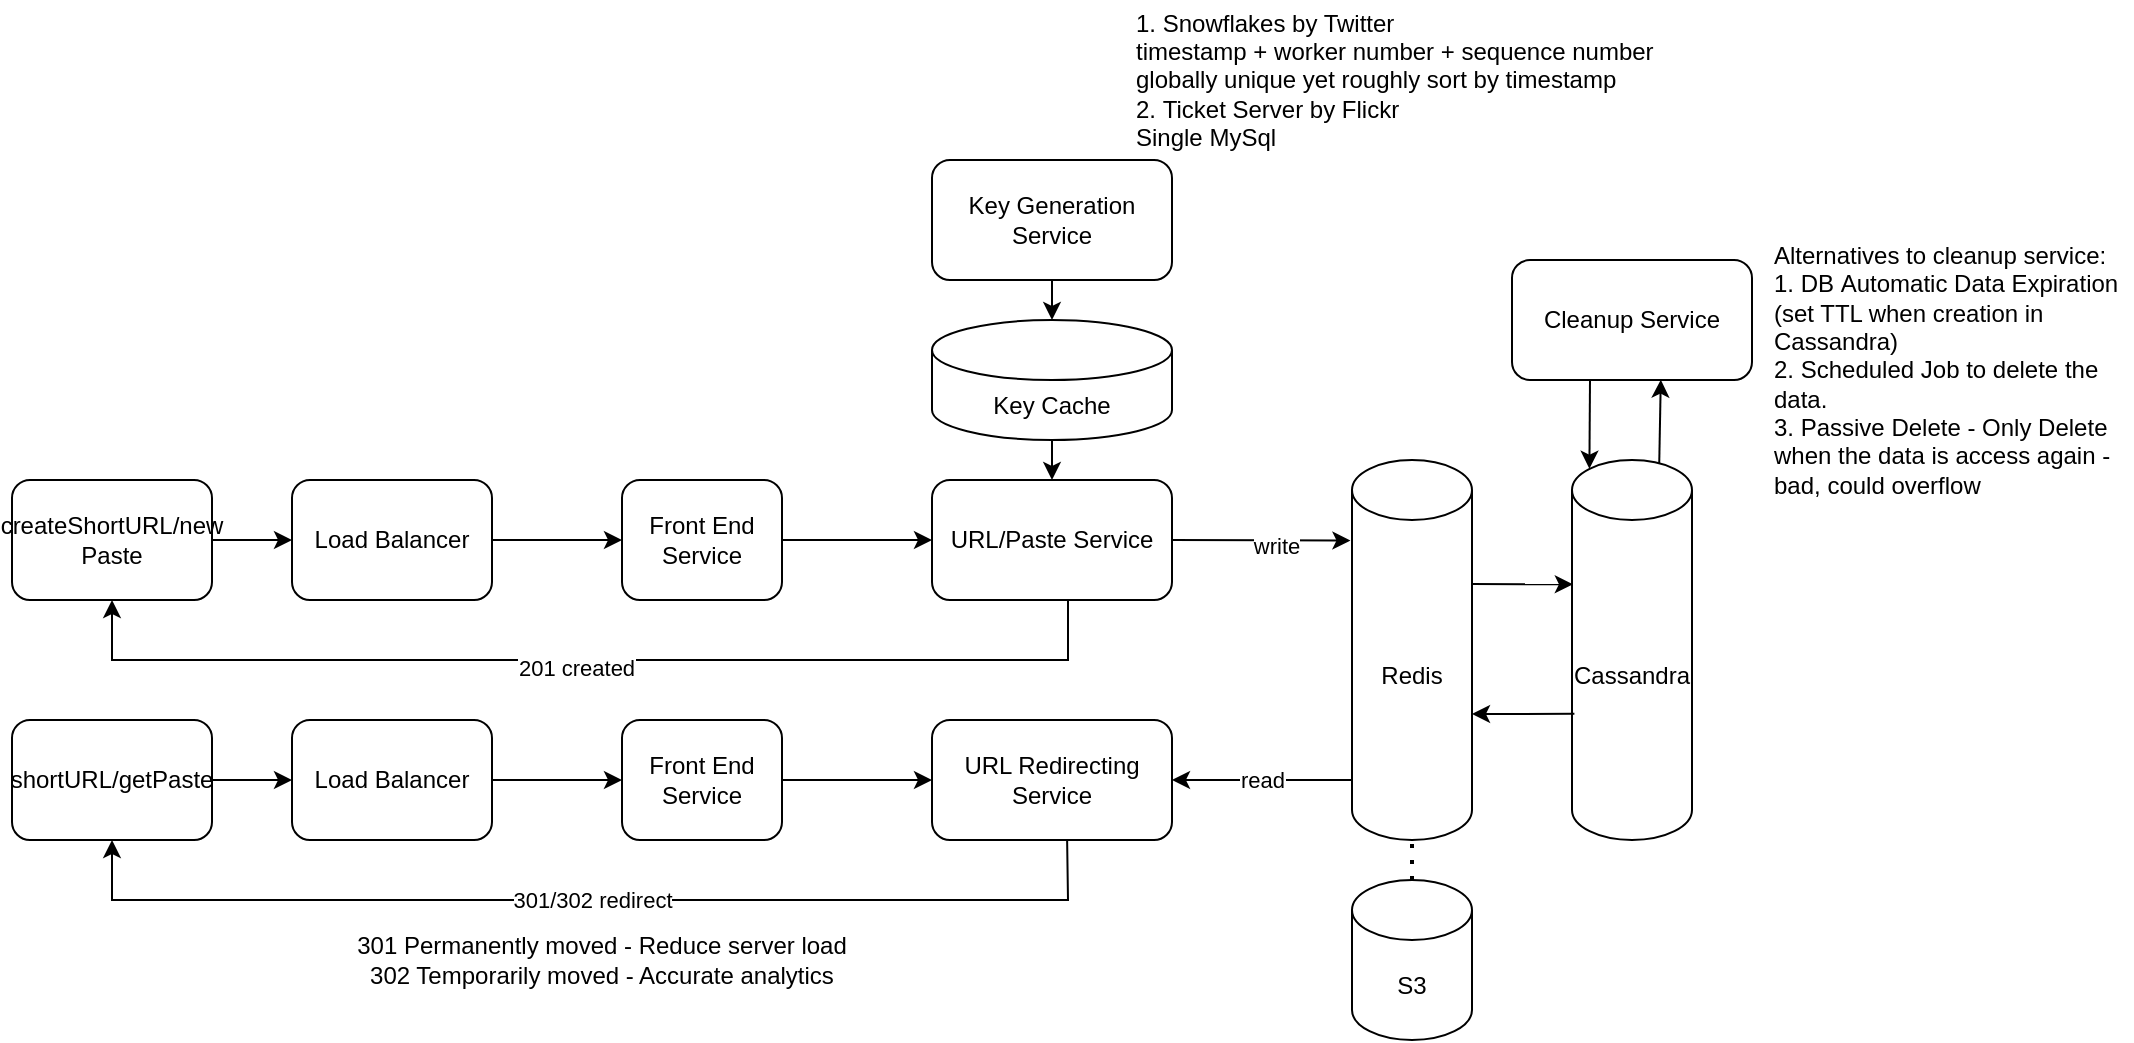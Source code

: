 <mxfile version="22.0.8" type="github">
  <diagram name="Page-1" id="gNQH_gU16ZZKBDsQbHNw">
    <mxGraphModel dx="1562" dy="830" grid="1" gridSize="10" guides="1" tooltips="1" connect="1" arrows="1" fold="1" page="1" pageScale="1" pageWidth="850" pageHeight="1100" math="0" shadow="0">
      <root>
        <mxCell id="0" />
        <mxCell id="1" parent="0" />
        <mxCell id="5ViKv1JCg8p07AZtkxQX-1" value="createShortURL/new Paste" style="rounded=1;whiteSpace=wrap;html=1;" parent="1" vertex="1">
          <mxGeometry x="40" y="350" width="100" height="60" as="geometry" />
        </mxCell>
        <mxCell id="5ViKv1JCg8p07AZtkxQX-4" value="Cassandra" style="shape=cylinder3;whiteSpace=wrap;html=1;boundedLbl=1;backgroundOutline=1;size=15;" parent="1" vertex="1">
          <mxGeometry x="820" y="340" width="60" height="190" as="geometry" />
        </mxCell>
        <mxCell id="5ViKv1JCg8p07AZtkxQX-5" value="URL/Paste Service" style="rounded=1;whiteSpace=wrap;html=1;" parent="1" vertex="1">
          <mxGeometry x="500" y="350" width="120" height="60" as="geometry" />
        </mxCell>
        <mxCell id="5ViKv1JCg8p07AZtkxQX-7" value="" style="endArrow=classic;html=1;rounded=0;exitX=1;exitY=0.5;exitDx=0;exitDy=0;entryX=-0.013;entryY=0.212;entryDx=0;entryDy=0;entryPerimeter=0;" parent="1" source="5ViKv1JCg8p07AZtkxQX-5" target="5ViKv1JCg8p07AZtkxQX-41" edge="1">
          <mxGeometry width="50" height="50" relative="1" as="geometry">
            <mxPoint x="640" y="430" as="sourcePoint" />
            <mxPoint x="690" y="380" as="targetPoint" />
          </mxGeometry>
        </mxCell>
        <mxCell id="5ViKv1JCg8p07AZtkxQX-8" value="write" style="edgeLabel;html=1;align=center;verticalAlign=middle;resizable=0;points=[];" parent="5ViKv1JCg8p07AZtkxQX-7" vertex="1" connectable="0">
          <mxGeometry x="0.161" y="-3" relative="1" as="geometry">
            <mxPoint as="offset" />
          </mxGeometry>
        </mxCell>
        <mxCell id="5ViKv1JCg8p07AZtkxQX-9" value="shortURL/getPaste" style="rounded=1;whiteSpace=wrap;html=1;" parent="1" vertex="1">
          <mxGeometry x="40" y="470" width="100" height="60" as="geometry" />
        </mxCell>
        <mxCell id="5ViKv1JCg8p07AZtkxQX-11" value="URL Redirecting Service" style="rounded=1;whiteSpace=wrap;html=1;" parent="1" vertex="1">
          <mxGeometry x="500" y="470" width="120" height="60" as="geometry" />
        </mxCell>
        <mxCell id="5ViKv1JCg8p07AZtkxQX-14" value="read" style="endArrow=classic;html=1;rounded=0;entryX=1;entryY=0.5;entryDx=0;entryDy=0;" parent="1" target="5ViKv1JCg8p07AZtkxQX-11" edge="1">
          <mxGeometry width="50" height="50" relative="1" as="geometry">
            <mxPoint x="710" y="500" as="sourcePoint" />
            <mxPoint x="740" y="520" as="targetPoint" />
          </mxGeometry>
        </mxCell>
        <mxCell id="5ViKv1JCg8p07AZtkxQX-18" value="Key Generation Service" style="rounded=1;whiteSpace=wrap;html=1;" parent="1" vertex="1">
          <mxGeometry x="500" y="190" width="120" height="60" as="geometry" />
        </mxCell>
        <mxCell id="5ViKv1JCg8p07AZtkxQX-21" value="Load Balancer" style="rounded=1;whiteSpace=wrap;html=1;" parent="1" vertex="1">
          <mxGeometry x="180" y="350" width="100" height="60" as="geometry" />
        </mxCell>
        <mxCell id="5ViKv1JCg8p07AZtkxQX-22" value="" style="endArrow=classic;html=1;rounded=0;exitX=1;exitY=0.5;exitDx=0;exitDy=0;entryX=0;entryY=0.5;entryDx=0;entryDy=0;" parent="1" source="5ViKv1JCg8p07AZtkxQX-21" target="5ViKv1JCg8p07AZtkxQX-28" edge="1">
          <mxGeometry width="50" height="50" relative="1" as="geometry">
            <mxPoint x="320" y="440" as="sourcePoint" />
            <mxPoint x="340" y="380" as="targetPoint" />
          </mxGeometry>
        </mxCell>
        <mxCell id="5ViKv1JCg8p07AZtkxQX-27" value="" style="endArrow=classic;html=1;rounded=0;exitX=1;exitY=0.5;exitDx=0;exitDy=0;entryX=0;entryY=0.5;entryDx=0;entryDy=0;" parent="1" source="5ViKv1JCg8p07AZtkxQX-1" target="5ViKv1JCg8p07AZtkxQX-21" edge="1">
          <mxGeometry width="50" height="50" relative="1" as="geometry">
            <mxPoint x="190" y="280" as="sourcePoint" />
            <mxPoint x="240" y="230" as="targetPoint" />
          </mxGeometry>
        </mxCell>
        <mxCell id="5ViKv1JCg8p07AZtkxQX-28" value="Front End Service" style="rounded=1;whiteSpace=wrap;html=1;" parent="1" vertex="1">
          <mxGeometry x="345" y="350" width="80" height="60" as="geometry" />
        </mxCell>
        <mxCell id="5ViKv1JCg8p07AZtkxQX-29" value="Load Balancer" style="rounded=1;whiteSpace=wrap;html=1;" parent="1" vertex="1">
          <mxGeometry x="180" y="470" width="100" height="60" as="geometry" />
        </mxCell>
        <mxCell id="5ViKv1JCg8p07AZtkxQX-30" value="" style="endArrow=classic;html=1;rounded=0;exitX=1;exitY=0.5;exitDx=0;exitDy=0;entryX=0;entryY=0.5;entryDx=0;entryDy=0;" parent="1" source="5ViKv1JCg8p07AZtkxQX-29" target="5ViKv1JCg8p07AZtkxQX-32" edge="1">
          <mxGeometry width="50" height="50" relative="1" as="geometry">
            <mxPoint x="320" y="560" as="sourcePoint" />
            <mxPoint x="340" y="500" as="targetPoint" />
          </mxGeometry>
        </mxCell>
        <mxCell id="5ViKv1JCg8p07AZtkxQX-31" value="" style="endArrow=classic;html=1;rounded=0;exitX=1;exitY=0.5;exitDx=0;exitDy=0;entryX=0;entryY=0.5;entryDx=0;entryDy=0;" parent="1" target="5ViKv1JCg8p07AZtkxQX-29" edge="1">
          <mxGeometry width="50" height="50" relative="1" as="geometry">
            <mxPoint x="140" y="500" as="sourcePoint" />
            <mxPoint x="240" y="350" as="targetPoint" />
          </mxGeometry>
        </mxCell>
        <mxCell id="5ViKv1JCg8p07AZtkxQX-32" value="Front End Service" style="rounded=1;whiteSpace=wrap;html=1;" parent="1" vertex="1">
          <mxGeometry x="345" y="470" width="80" height="60" as="geometry" />
        </mxCell>
        <mxCell id="5ViKv1JCg8p07AZtkxQX-33" value="" style="endArrow=classic;html=1;rounded=0;exitX=1;exitY=0.5;exitDx=0;exitDy=0;entryX=0;entryY=0.5;entryDx=0;entryDy=0;" parent="1" source="5ViKv1JCg8p07AZtkxQX-28" target="5ViKv1JCg8p07AZtkxQX-5" edge="1">
          <mxGeometry width="50" height="50" relative="1" as="geometry">
            <mxPoint x="440" y="480" as="sourcePoint" />
            <mxPoint x="490" y="430" as="targetPoint" />
          </mxGeometry>
        </mxCell>
        <mxCell id="5ViKv1JCg8p07AZtkxQX-34" value="" style="endArrow=classic;html=1;rounded=0;exitX=1;exitY=0.5;exitDx=0;exitDy=0;entryX=0;entryY=0.5;entryDx=0;entryDy=0;" parent="1" source="5ViKv1JCg8p07AZtkxQX-32" target="5ViKv1JCg8p07AZtkxQX-11" edge="1">
          <mxGeometry width="50" height="50" relative="1" as="geometry">
            <mxPoint x="510" y="630" as="sourcePoint" />
            <mxPoint x="560" y="580" as="targetPoint" />
          </mxGeometry>
        </mxCell>
        <mxCell id="5ViKv1JCg8p07AZtkxQX-35" value="" style="endArrow=classic;html=1;rounded=0;exitX=0.563;exitY=0.997;exitDx=0;exitDy=0;exitPerimeter=0;entryX=0.5;entryY=1;entryDx=0;entryDy=0;" parent="1" source="5ViKv1JCg8p07AZtkxQX-11" target="5ViKv1JCg8p07AZtkxQX-9" edge="1">
          <mxGeometry width="50" height="50" relative="1" as="geometry">
            <mxPoint x="550" y="680" as="sourcePoint" />
            <mxPoint x="80" y="560" as="targetPoint" />
            <Array as="points">
              <mxPoint x="568" y="560" />
              <mxPoint x="90" y="560" />
            </Array>
          </mxGeometry>
        </mxCell>
        <mxCell id="5ViKv1JCg8p07AZtkxQX-38" value="301/302 redirect" style="edgeLabel;html=1;align=center;verticalAlign=middle;resizable=0;points=[];" parent="5ViKv1JCg8p07AZtkxQX-35" vertex="1" connectable="0">
          <mxGeometry x="-0.062" relative="1" as="geometry">
            <mxPoint x="-16" as="offset" />
          </mxGeometry>
        </mxCell>
        <mxCell id="5ViKv1JCg8p07AZtkxQX-36" value="" style="endArrow=classic;html=1;rounded=0;exitX=0.563;exitY=0.997;exitDx=0;exitDy=0;exitPerimeter=0;entryX=0.5;entryY=1;entryDx=0;entryDy=0;" parent="1" edge="1">
          <mxGeometry width="50" height="50" relative="1" as="geometry">
            <mxPoint x="568" y="410" as="sourcePoint" />
            <mxPoint x="90" y="410" as="targetPoint" />
            <Array as="points">
              <mxPoint x="568" y="440" />
              <mxPoint x="90" y="440" />
            </Array>
          </mxGeometry>
        </mxCell>
        <mxCell id="5ViKv1JCg8p07AZtkxQX-37" value="201 created" style="edgeLabel;html=1;align=center;verticalAlign=middle;resizable=0;points=[];" parent="5ViKv1JCg8p07AZtkxQX-36" vertex="1" connectable="0">
          <mxGeometry x="0.027" y="4" relative="1" as="geometry">
            <mxPoint as="offset" />
          </mxGeometry>
        </mxCell>
        <mxCell id="5ViKv1JCg8p07AZtkxQX-41" value="Redis" style="shape=cylinder3;whiteSpace=wrap;html=1;boundedLbl=1;backgroundOutline=1;size=15;" parent="1" vertex="1">
          <mxGeometry x="710" y="340" width="60" height="190" as="geometry" />
        </mxCell>
        <mxCell id="5ViKv1JCg8p07AZtkxQX-42" value="" style="endArrow=classic;html=1;rounded=0;entryX=0.007;entryY=0.327;entryDx=0;entryDy=0;entryPerimeter=0;" parent="1" target="5ViKv1JCg8p07AZtkxQX-4" edge="1">
          <mxGeometry width="50" height="50" relative="1" as="geometry">
            <mxPoint x="770" y="402" as="sourcePoint" />
            <mxPoint x="850" y="370" as="targetPoint" />
          </mxGeometry>
        </mxCell>
        <mxCell id="5ViKv1JCg8p07AZtkxQX-43" value="" style="endArrow=classic;html=1;rounded=0;exitX=0.02;exitY=0.668;exitDx=0;exitDy=0;exitPerimeter=0;" parent="1" source="5ViKv1JCg8p07AZtkxQX-4" edge="1">
          <mxGeometry width="50" height="50" relative="1" as="geometry">
            <mxPoint x="770" y="620" as="sourcePoint" />
            <mxPoint x="770" y="467" as="targetPoint" />
          </mxGeometry>
        </mxCell>
        <mxCell id="5ViKv1JCg8p07AZtkxQX-45" value="Key Cache" style="shape=cylinder3;whiteSpace=wrap;html=1;boundedLbl=1;backgroundOutline=1;size=15;" parent="1" vertex="1">
          <mxGeometry x="500" y="270" width="120" height="60" as="geometry" />
        </mxCell>
        <mxCell id="5ViKv1JCg8p07AZtkxQX-46" value="" style="endArrow=classic;html=1;rounded=0;exitX=0.5;exitY=1;exitDx=0;exitDy=0;entryX=0.5;entryY=0;entryDx=0;entryDy=0;entryPerimeter=0;" parent="1" source="5ViKv1JCg8p07AZtkxQX-18" target="5ViKv1JCg8p07AZtkxQX-45" edge="1">
          <mxGeometry width="50" height="50" relative="1" as="geometry">
            <mxPoint x="680" y="340" as="sourcePoint" />
            <mxPoint x="730" y="290" as="targetPoint" />
          </mxGeometry>
        </mxCell>
        <mxCell id="5ViKv1JCg8p07AZtkxQX-47" value="" style="endArrow=classic;html=1;rounded=0;exitX=0.5;exitY=1;exitDx=0;exitDy=0;exitPerimeter=0;entryX=0.5;entryY=0;entryDx=0;entryDy=0;" parent="1" source="5ViKv1JCg8p07AZtkxQX-45" target="5ViKv1JCg8p07AZtkxQX-5" edge="1">
          <mxGeometry width="50" height="50" relative="1" as="geometry">
            <mxPoint x="640" y="340" as="sourcePoint" />
            <mxPoint x="690" y="290" as="targetPoint" />
          </mxGeometry>
        </mxCell>
        <mxCell id="5ViKv1JCg8p07AZtkxQX-48" value="Cleanup Service" style="rounded=1;whiteSpace=wrap;html=1;" parent="1" vertex="1">
          <mxGeometry x="790" y="240" width="120" height="60" as="geometry" />
        </mxCell>
        <mxCell id="5ViKv1JCg8p07AZtkxQX-49" value="" style="endArrow=classic;html=1;rounded=0;entryX=0.145;entryY=0;entryDx=0;entryDy=4.35;entryPerimeter=0;" parent="1" target="5ViKv1JCg8p07AZtkxQX-4" edge="1">
          <mxGeometry width="50" height="50" relative="1" as="geometry">
            <mxPoint x="829" y="300" as="sourcePoint" />
            <mxPoint x="1010" y="360" as="targetPoint" />
          </mxGeometry>
        </mxCell>
        <mxCell id="5ViKv1JCg8p07AZtkxQX-50" value="" style="endArrow=classic;html=1;rounded=0;entryX=0.62;entryY=0.997;entryDx=0;entryDy=0;entryPerimeter=0;exitX=0.727;exitY=0.009;exitDx=0;exitDy=0;exitPerimeter=0;" parent="1" source="5ViKv1JCg8p07AZtkxQX-4" target="5ViKv1JCg8p07AZtkxQX-48" edge="1">
          <mxGeometry width="50" height="50" relative="1" as="geometry">
            <mxPoint x="910" y="380" as="sourcePoint" />
            <mxPoint x="960" y="330" as="targetPoint" />
          </mxGeometry>
        </mxCell>
        <mxCell id="5ViKv1JCg8p07AZtkxQX-51" value="&lt;div style=&quot;text-align: left;&quot;&gt;&lt;span style=&quot;background-color: initial;&quot;&gt;Alternatives to cleanup service:&lt;/span&gt;&lt;/div&gt;&lt;div style=&quot;text-align: left;&quot;&gt;&lt;span style=&quot;background-color: initial;&quot;&gt;1. DB&amp;nbsp;Automatic Data Expiration (set TTL when creation in Cassandra)&lt;/span&gt;&lt;/div&gt;&lt;div style=&quot;text-align: left;&quot;&gt;2. Scheduled Job to delete the data.&lt;/div&gt;&lt;div style=&quot;text-align: left;&quot;&gt;&lt;span style=&quot;background-color: initial;&quot;&gt;3. Passive Delete - Only Delete when the data is access again - bad, could overflow&lt;/span&gt;&lt;/div&gt;" style="text;html=1;strokeColor=none;fillColor=none;align=center;verticalAlign=middle;whiteSpace=wrap;rounded=0;" parent="1" vertex="1">
          <mxGeometry x="920" y="240" width="180" height="110" as="geometry" />
        </mxCell>
        <mxCell id="5ViKv1JCg8p07AZtkxQX-55" value="S3" style="shape=cylinder3;whiteSpace=wrap;html=1;boundedLbl=1;backgroundOutline=1;size=15;" parent="1" vertex="1">
          <mxGeometry x="710" y="550" width="60" height="80" as="geometry" />
        </mxCell>
        <mxCell id="5ViKv1JCg8p07AZtkxQX-56" value="" style="endArrow=none;dashed=1;html=1;dashPattern=1 3;strokeWidth=2;rounded=0;entryX=0.5;entryY=1;entryDx=0;entryDy=0;entryPerimeter=0;exitX=0.5;exitY=0;exitDx=0;exitDy=0;exitPerimeter=0;" parent="1" source="5ViKv1JCg8p07AZtkxQX-55" edge="1">
          <mxGeometry width="50" height="50" relative="1" as="geometry">
            <mxPoint x="640" y="620" as="sourcePoint" />
            <mxPoint x="740" y="530" as="targetPoint" />
          </mxGeometry>
        </mxCell>
        <mxCell id="9Y0DtLVm8XDQwjverHVP-1" value="1. Snowflakes by Twitter&lt;br&gt;timestamp + worker number + sequence number&lt;br&gt;globally unique yet roughly sort by timestamp&lt;br&gt;2.&amp;nbsp;Ticket Server by&amp;nbsp;&lt;span style=&quot;text-align: center;&quot;&gt;Flickr&lt;br&gt;&lt;/span&gt;&lt;span style=&quot;text-align: center;&quot;&gt;Single MySql&amp;nbsp;&lt;/span&gt;" style="text;html=1;strokeColor=none;fillColor=none;align=left;verticalAlign=middle;whiteSpace=wrap;rounded=0;" parent="1" vertex="1">
          <mxGeometry x="600" y="110" width="280" height="80" as="geometry" />
        </mxCell>
        <mxCell id="9Y0DtLVm8XDQwjverHVP-3" value="301 Permanently moved - Reduce server load&lt;br&gt;302 Temporarily moved - Accurate analytics" style="text;html=1;strokeColor=none;fillColor=none;align=center;verticalAlign=middle;whiteSpace=wrap;rounded=0;" parent="1" vertex="1">
          <mxGeometry x="190" y="570" width="290" height="40" as="geometry" />
        </mxCell>
      </root>
    </mxGraphModel>
  </diagram>
</mxfile>
